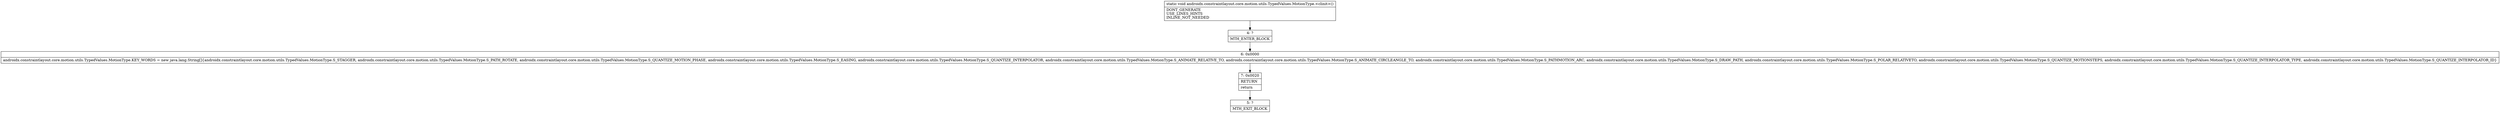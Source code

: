 digraph "CFG forandroidx.constraintlayout.core.motion.utils.TypedValues.MotionType.\<clinit\>()V" {
Node_4 [shape=record,label="{4\:\ ?|MTH_ENTER_BLOCK\l}"];
Node_6 [shape=record,label="{6\:\ 0x0000|androidx.constraintlayout.core.motion.utils.TypedValues.MotionType.KEY_WORDS = new java.lang.String[]\{androidx.constraintlayout.core.motion.utils.TypedValues.MotionType.S_STAGGER, androidx.constraintlayout.core.motion.utils.TypedValues.MotionType.S_PATH_ROTATE, androidx.constraintlayout.core.motion.utils.TypedValues.MotionType.S_QUANTIZE_MOTION_PHASE, androidx.constraintlayout.core.motion.utils.TypedValues.MotionType.S_EASING, androidx.constraintlayout.core.motion.utils.TypedValues.MotionType.S_QUANTIZE_INTERPOLATOR, androidx.constraintlayout.core.motion.utils.TypedValues.MotionType.S_ANIMATE_RELATIVE_TO, androidx.constraintlayout.core.motion.utils.TypedValues.MotionType.S_ANIMATE_CIRCLEANGLE_TO, androidx.constraintlayout.core.motion.utils.TypedValues.MotionType.S_PATHMOTION_ARC, androidx.constraintlayout.core.motion.utils.TypedValues.MotionType.S_DRAW_PATH, androidx.constraintlayout.core.motion.utils.TypedValues.MotionType.S_POLAR_RELATIVETO, androidx.constraintlayout.core.motion.utils.TypedValues.MotionType.S_QUANTIZE_MOTIONSTEPS, androidx.constraintlayout.core.motion.utils.TypedValues.MotionType.S_QUANTIZE_INTERPOLATOR_TYPE, androidx.constraintlayout.core.motion.utils.TypedValues.MotionType.S_QUANTIZE_INTERPOLATOR_ID\}\l}"];
Node_7 [shape=record,label="{7\:\ 0x0020|RETURN\l|return\l}"];
Node_5 [shape=record,label="{5\:\ ?|MTH_EXIT_BLOCK\l}"];
MethodNode[shape=record,label="{static void androidx.constraintlayout.core.motion.utils.TypedValues.MotionType.\<clinit\>()  | DONT_GENERATE\lUSE_LINES_HINTS\lINLINE_NOT_NEEDED\l}"];
MethodNode -> Node_4;Node_4 -> Node_6;
Node_6 -> Node_7;
Node_7 -> Node_5;
}

